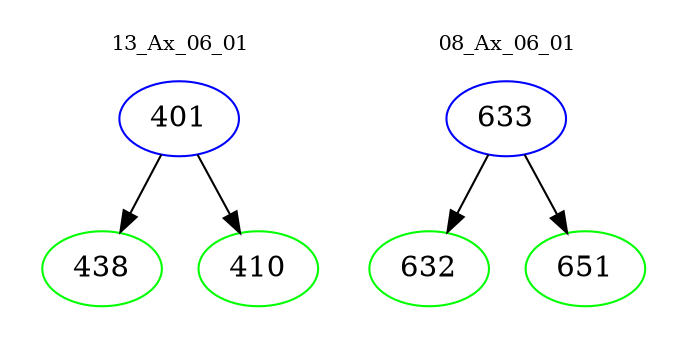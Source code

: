 digraph{
subgraph cluster_0 {
color = white
label = "13_Ax_06_01";
fontsize=10;
T0_401 [label="401", color="blue"]
T0_401 -> T0_438 [color="black"]
T0_438 [label="438", color="green"]
T0_401 -> T0_410 [color="black"]
T0_410 [label="410", color="green"]
}
subgraph cluster_1 {
color = white
label = "08_Ax_06_01";
fontsize=10;
T1_633 [label="633", color="blue"]
T1_633 -> T1_632 [color="black"]
T1_632 [label="632", color="green"]
T1_633 -> T1_651 [color="black"]
T1_651 [label="651", color="green"]
}
}
